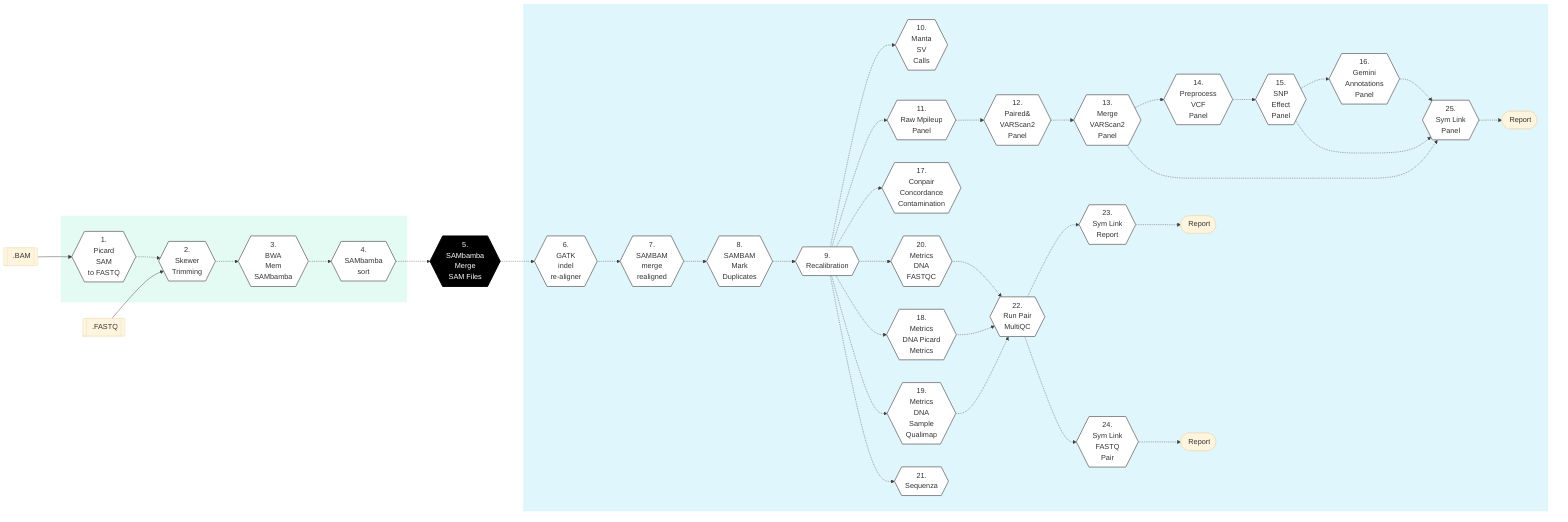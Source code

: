%%{init: {'theme': 'base', 'themeVariables': { 'lineColor': '#404040'}}}%%

        %% GenPipes Schema for tumor_pair.py
        %% Ref: https://bitbucket.org/mugqic/genpipes/src/master/pipelines/tumor_pair/
        %% Author Shaloo Shalini <shalz@hotmail.com>
        %% -t sv

        graph LR
        Node1{{ 1. <br/> Picard<br/>SAM<br/>to FASTQ }}:::nodefill
        Node2{{ 2. <br/> Skewer<br/>Trimming }}:::nodefill
        Node3{{ 3. <br/> BWA<br/>Mem<br/>SAMbamba }}:::nodefill
        Node4{{ 4. <br/> SAMbamba<br/>sort }}:::nodefill
        Node5{{ 5. <br/> SAMbamba<br/>Merge<br/>SAM Files }}:::nodefillblack
        Node6{{ 6. <br/> GATK<br/>indel<br/>re-aligner }}:::nodefill
        Node7{{ 7. <br/> SAMBAM<br/>merge<br/>realigned }}:::nodefill
        Node8{{ 8. <br/> SAMBAM<br/>Mark<br/>Duplicates }}:::nodefill
        Node9{{ 9. <br/> Recalibration }}:::nodefill
        Node10{{ 10. <br/> Manta<br/>SV<br/>Calls }}:::nodefill
        Node11{{ 11. <br/> Raw Mpileup<br/>Panel }}:::nodefill
        Node12{{ 12. <br/> Paired&<br/>VARScan2<br/>Panel }}:::nodefill
        Node13{{ 13. <br/> Merge<br/>VARScan2<br/>Panel }}:::nodefill
        Node14{{ 14. <br/> Preprocess<br/>VCF<br/>Panel }}:::nodefill
        Node15{{ 15. <br/> SNP<br/>Effect<br/>Panel }}:::nodefill
        Node16{{ 16. <br/> Gemini<br/>Annotations<br/>Panel }}:::nodefill
        Node17{{ 17. <br/> Conpair<br/>Concordance<br/>Contamination }}:::nodefill
        Node18{{ 18. <br/> Metrics<br/>DNA Picard<br/>Metrics  }}:::nodefill
        Node19{{ 19. <br/> Metrics<br/>DNA<br/>Sample<br/>Qualimap }}:::nodefill
        Node20{{ 20. <br/> Metrics<br/>DNA<br/>FASTQC }}:::nodefill
        Node21{{ 21. <br/> Sequenza }}:::nodefill
        Node22{{ 22. <br/> Run Pair<br/>MultiQC }}:::nodefill
        Node23{{ 23. <br/> Sym Link<br/>Report }}:::nodefill
        Node24{{ 24. <br/> Sym Link<br/>FASTQ<br/>Pair }}:::nodefill
        Node25{{ 25. <br/> Sym Link<br/>Panel }}:::nodefill

        Input1[[fa:fa-file-archive-o .BAM]]
        Input2[[fa:fa-file-archive-o .FASTQ]]

        Report([fa:fa-sticky-note-o Report ])
        RepFASTQ([fa:fa-sticky-note-o Report ])
        RepPanel([fa:fa-sticky-note-o Report ])

        Input1 --> Node1 -.-> Node2
        Input2 --> Node2

        Node2 -.-> Node3 -.-> Node4 -.-> Node5 -.-> Node6 -.-> Node7 -.-> Node8 -.-> Node9
        Node9 -.-> Node10 
        Node9 -.-> Node11 -.-> Node12 -.-> Node13 -.-> Node14 -.-> Node15 -.-> Node16
        Node9  -.->Node17 & Node20
        Node9 -.-> Node18 & Node19 & Node21
        Node18 & Node19 & Node20 -.-> Node22 
        Node22 -.-> Node23

        Node22 -.-> Node24
        Node23 -.-> Report
        Node24 -.-> RepFASTQ
        Node13 & Node15 & Node16 -.-> Node25 -.-> RepPanel

        subgraph readSetSteps[" "]
          Node1
          Node2
          Node3
          Node4
        end
        subgraph sampleSetSteps[" "]
          Node6
          Node7
          Node8
          Node9
          Node10
          Node11
          Node12
          Node13
          Node14
          Node15
          Node16
          Node17
          Node18
          Node19
          Node20
          Node21
          Node22
          Node23
          Node24
          Node25

          Report
          RepPanel
          RepFASTQ


        end

        classDef greenRect fill:#E4FBF4,stroke:white
        class readSetSteps greenRect
        classDef blueRect fill:#DEF6FC,stroke:white
        class sampleSetSteps blueRect
        classDef nodefill fill:#ffffff,stroke:gray,stroke-width:2px
        classDef nodefillblack fill:black,stroke:black,color:white,stroke-width:2px